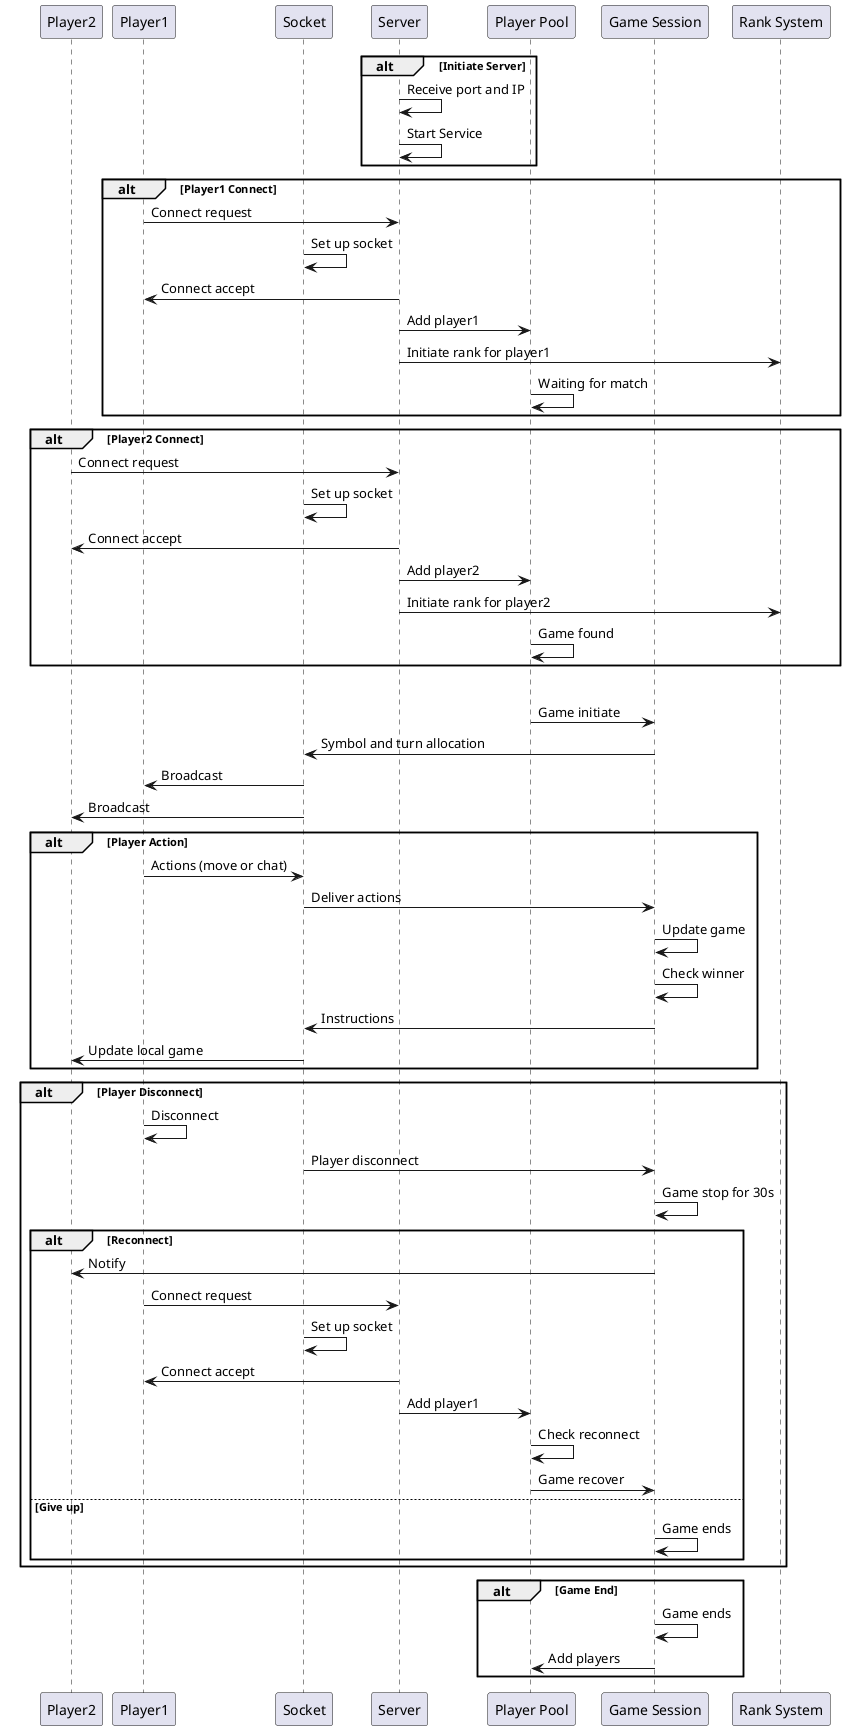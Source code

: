 @startuml
participant "Player2" as P2
participant "Player1" as P1
participant "Socket" as ST
participant "Server" as Server
participant "Player Pool" as PP
participant "Game Session" as GS
participant "Rank System" as RS


alt Initiate Server
    Server -> Server: Receive port and IP
    Server -> Server: Start Service
end

alt Player1 Connect
    P1 -> Server: Connect request
    ST -> ST: Set up socket
    Server -> P1: Connect accept
    Server -> PP: Add player1
    Server -> RS: Initiate rank for player1
    PP -> PP: Waiting for match
end

alt Player2 Connect
    P2 -> Server: Connect request
    ST -> ST: Set up socket
    Server -> P2: Connect accept
    Server -> PP: Add player2
    Server -> RS: Initiate rank for player2
    PP -> PP: Game found
end

alt Game Start
    PP -> GS: Game initiate
    GS -> ST: Symbol and turn allocation
    ST -> P1: Broadcast
    ST -> P2: Broadcast
    alt Player Action
        P1 -> ST: Actions (move or chat)
        ST -> GS: Deliver actions
        GS -> GS: Update game
        GS -> GS: Check winner
        GS -> ST: Instructions
        ST -> P2: Update local game
    end
    alt Player Disconnect
        P1 -> P1: Disconnect
        ST -> GS: Player disconnect
        GS -> GS: Game stop for 30s
        alt Reconnect
        GS -> P2: Notify
        P1 -> Server: Connect request
        ST -> ST: Set up socket
        Server -> P1: Connect accept
        Server -> PP: Add player1
        PP -> PP: Check reconnect
        PP -> GS: Game recover
        else Give up
        GS -> GS: Game ends

    end

end

alt Game End
GS -> GS: Game ends
GS -> PP: Add players
end
@enduml
